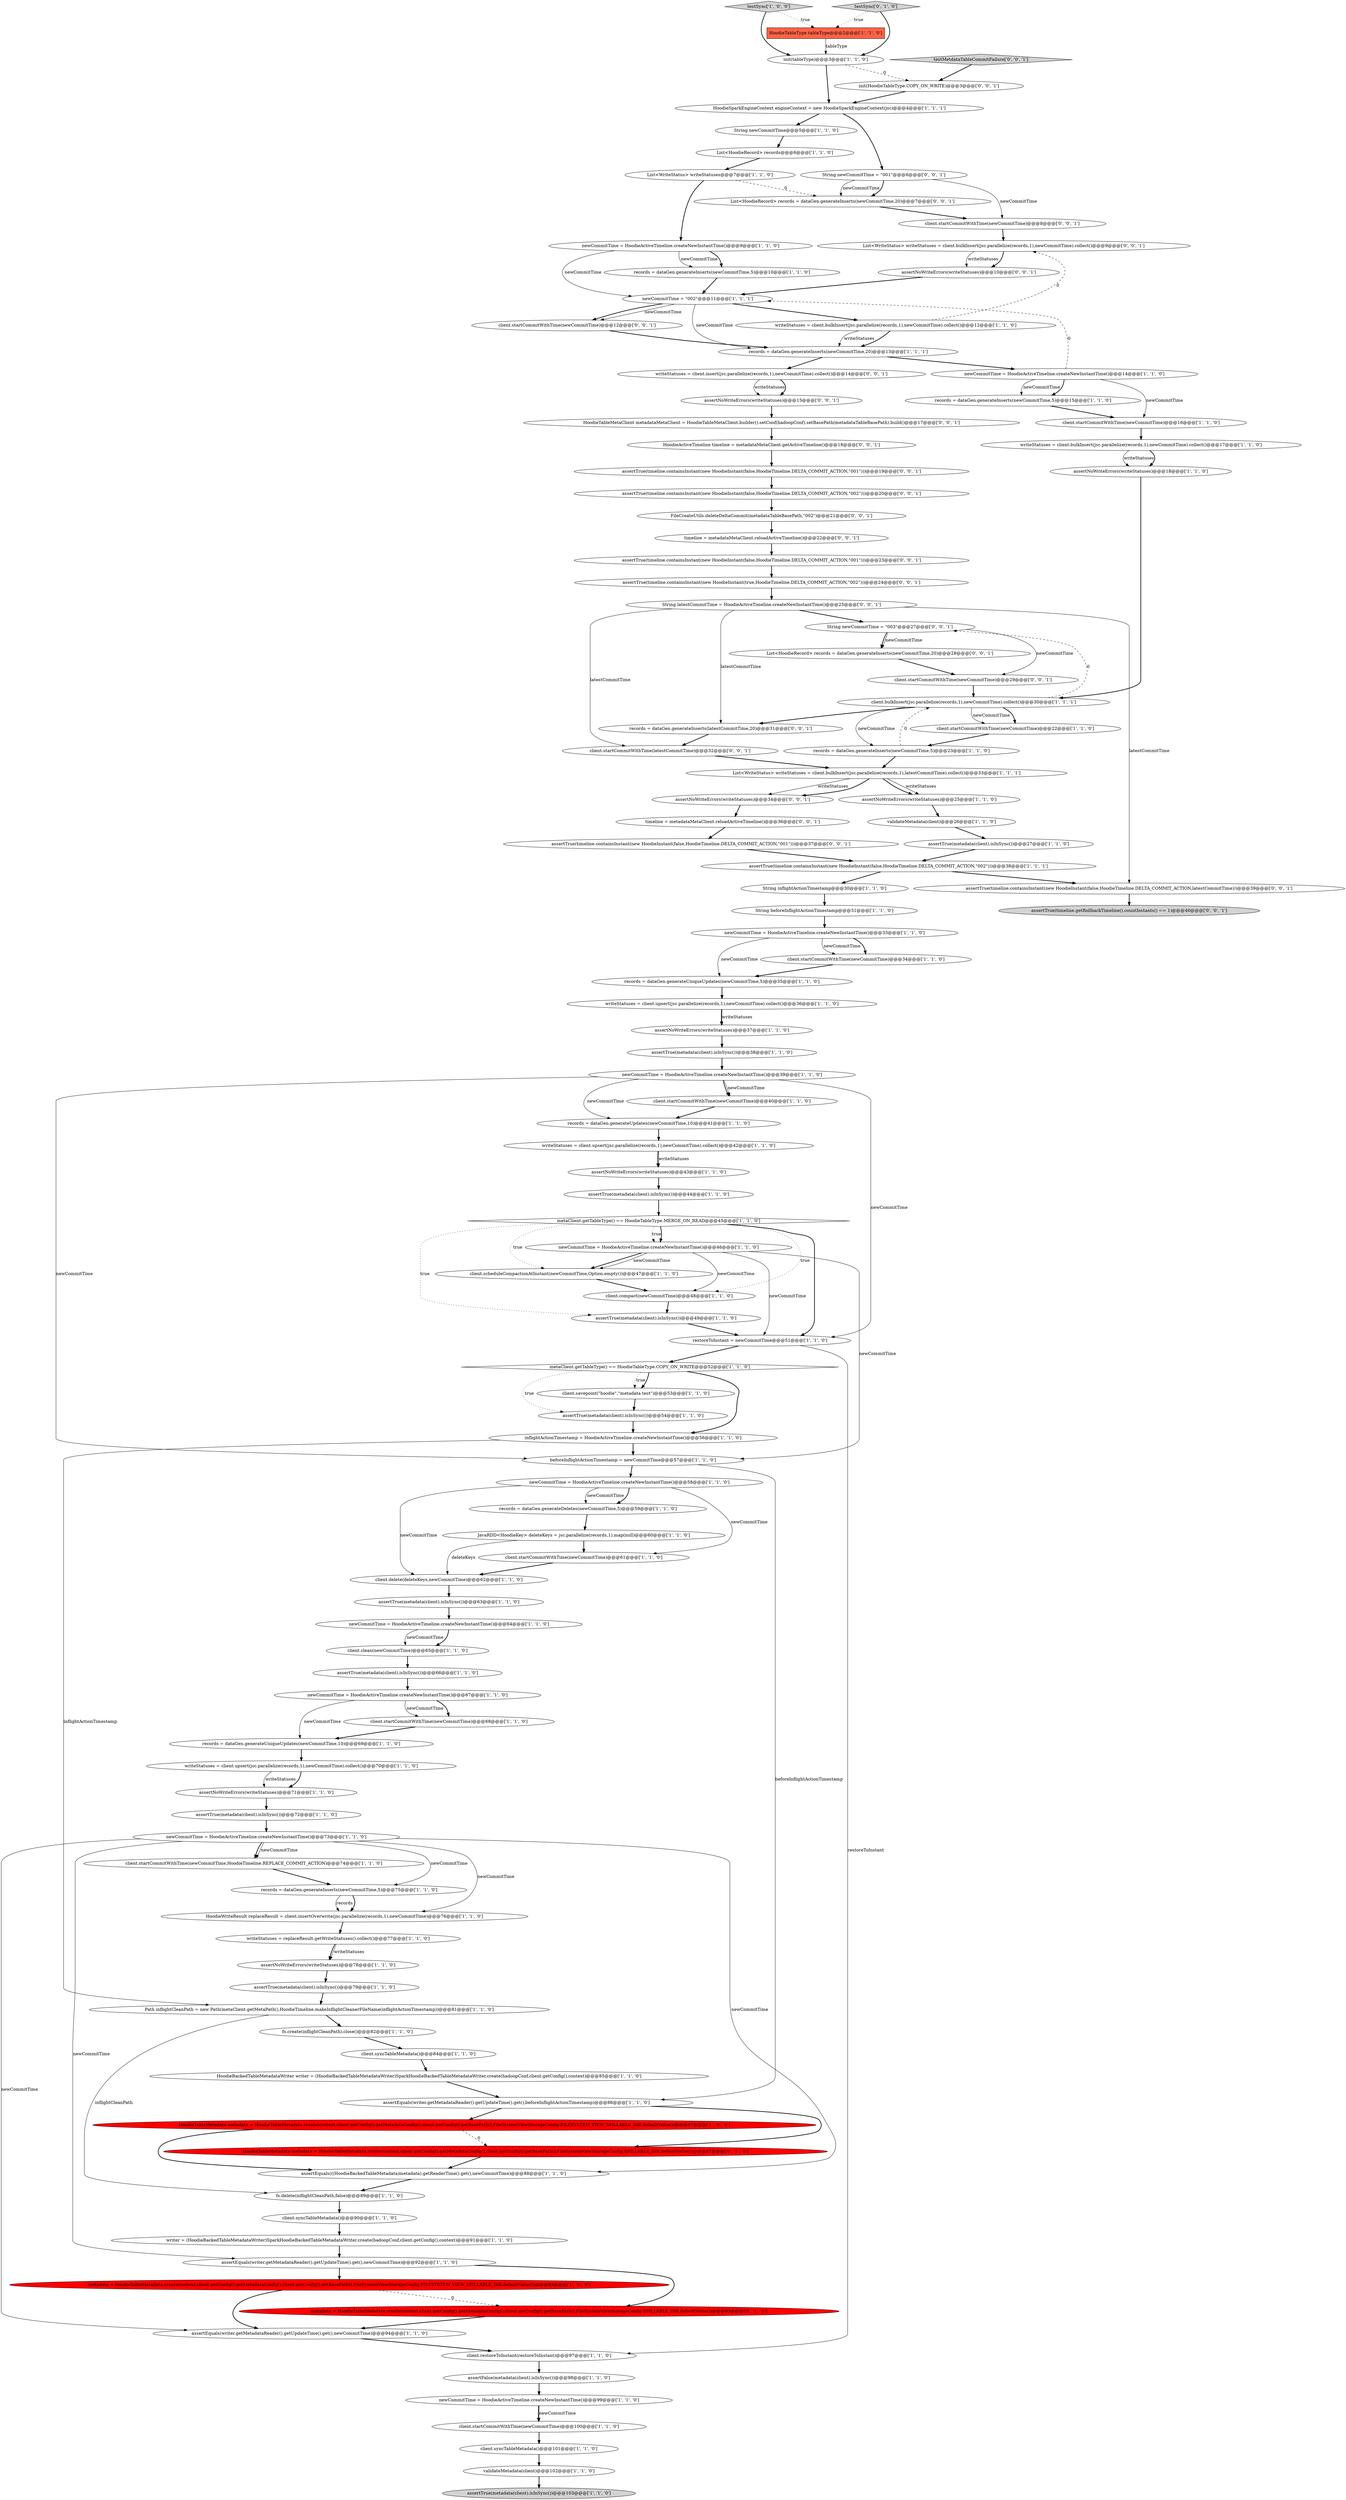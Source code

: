digraph {
113 [style = filled, label = "testMetdataTableCommitFailure['0', '0', '1']", fillcolor = lightgray, shape = diamond image = "AAA0AAABBB3BBB"];
122 [style = filled, label = "assertNoWriteErrors(writeStatuses)@@@15@@@['0', '0', '1']", fillcolor = white, shape = ellipse image = "AAA0AAABBB3BBB"];
11 [style = filled, label = "writeStatuses = client.upsert(jsc.parallelize(records,1),newCommitTime).collect()@@@36@@@['1', '1', '0']", fillcolor = white, shape = ellipse image = "AAA0AAABBB1BBB"];
35 [style = filled, label = "beforeInflightActionTimestamp = newCommitTime@@@57@@@['1', '1', '0']", fillcolor = white, shape = ellipse image = "AAA0AAABBB1BBB"];
76 [style = filled, label = "client.startCommitWithTime(newCommitTime)@@@61@@@['1', '1', '0']", fillcolor = white, shape = ellipse image = "AAA0AAABBB1BBB"];
106 [style = filled, label = "timeline = metadataMetaClient.reloadActiveTimeline()@@@36@@@['0', '0', '1']", fillcolor = white, shape = ellipse image = "AAA0AAABBB3BBB"];
58 [style = filled, label = "client.startCommitWithTime(newCommitTime,HoodieTimeline.REPLACE_COMMIT_ACTION)@@@74@@@['1', '1', '0']", fillcolor = white, shape = ellipse image = "AAA0AAABBB1BBB"];
54 [style = filled, label = "assertTrue(metadata(client).isInSync())@@@63@@@['1', '1', '0']", fillcolor = white, shape = ellipse image = "AAA0AAABBB1BBB"];
8 [style = filled, label = "assertNoWriteErrors(writeStatuses)@@@25@@@['1', '1', '0']", fillcolor = white, shape = ellipse image = "AAA0AAABBB1BBB"];
61 [style = filled, label = "client.startCommitWithTime(newCommitTime)@@@22@@@['1', '1', '0']", fillcolor = white, shape = ellipse image = "AAA0AAABBB1BBB"];
73 [style = filled, label = "client.syncTableMetadata()@@@90@@@['1', '1', '0']", fillcolor = white, shape = ellipse image = "AAA0AAABBB1BBB"];
10 [style = filled, label = "client.savepoint(\"hoodie\",\"metadata test\")@@@53@@@['1', '1', '0']", fillcolor = white, shape = ellipse image = "AAA0AAABBB1BBB"];
59 [style = filled, label = "newCommitTime = HoodieActiveTimeline.createNewInstantTime()@@@58@@@['1', '1', '0']", fillcolor = white, shape = ellipse image = "AAA0AAABBB1BBB"];
56 [style = filled, label = "List<HoodieRecord> records@@@6@@@['1', '1', '0']", fillcolor = white, shape = ellipse image = "AAA0AAABBB1BBB"];
110 [style = filled, label = "assertTrue(timeline.containsInstant(new HoodieInstant(false,HoodieTimeline.DELTA_COMMIT_ACTION,\"002\")))@@@20@@@['0', '0', '1']", fillcolor = white, shape = ellipse image = "AAA0AAABBB3BBB"];
31 [style = filled, label = "HoodieBackedTableMetadataWriter writer = (HoodieBackedTableMetadataWriter)SparkHoodieBackedTableMetadataWriter.create(hadoopConf,client.getConfig(),context)@@@85@@@['1', '1', '0']", fillcolor = white, shape = ellipse image = "AAA0AAABBB1BBB"];
104 [style = filled, label = "FileCreateUtils.deleteDeltaCommit(metadataTableBasePath,\"002\")@@@21@@@['0', '0', '1']", fillcolor = white, shape = ellipse image = "AAA0AAABBB3BBB"];
64 [style = filled, label = "assertTrue(metadata(client).isInSync())@@@54@@@['1', '1', '0']", fillcolor = white, shape = ellipse image = "AAA0AAABBB1BBB"];
107 [style = filled, label = "client.startCommitWithTime(newCommitTime)@@@12@@@['0', '0', '1']", fillcolor = white, shape = ellipse image = "AAA0AAABBB3BBB"];
49 [style = filled, label = "assertNoWriteErrors(writeStatuses)@@@18@@@['1', '1', '0']", fillcolor = white, shape = ellipse image = "AAA0AAABBB1BBB"];
66 [style = filled, label = "newCommitTime = HoodieActiveTimeline.createNewInstantTime()@@@33@@@['1', '1', '0']", fillcolor = white, shape = ellipse image = "AAA0AAABBB1BBB"];
52 [style = filled, label = "init(tableType)@@@3@@@['1', '1', '0']", fillcolor = white, shape = ellipse image = "AAA0AAABBB1BBB"];
84 [style = filled, label = "records = dataGen.generateUpdates(newCommitTime,10)@@@41@@@['1', '1', '0']", fillcolor = white, shape = ellipse image = "AAA0AAABBB1BBB"];
63 [style = filled, label = "writeStatuses = client.bulkInsert(jsc.parallelize(records,1),newCommitTime).collect()@@@12@@@['1', '1', '0']", fillcolor = white, shape = ellipse image = "AAA0AAABBB1BBB"];
86 [style = filled, label = "assertNoWriteErrors(writeStatuses)@@@78@@@['1', '1', '0']", fillcolor = white, shape = ellipse image = "AAA0AAABBB1BBB"];
72 [style = filled, label = "client.compact(newCommitTime)@@@48@@@['1', '1', '0']", fillcolor = white, shape = ellipse image = "AAA0AAABBB1BBB"];
15 [style = filled, label = "assertTrue(metadata(client).isInSync())@@@72@@@['1', '1', '0']", fillcolor = white, shape = ellipse image = "AAA0AAABBB1BBB"];
40 [style = filled, label = "testSync['1', '0', '0']", fillcolor = lightgray, shape = diamond image = "AAA0AAABBB1BBB"];
119 [style = filled, label = "init(HoodieTableType.COPY_ON_WRITE)@@@3@@@['0', '0', '1']", fillcolor = white, shape = ellipse image = "AAA0AAABBB3BBB"];
105 [style = filled, label = "timeline = metadataMetaClient.reloadActiveTimeline()@@@22@@@['0', '0', '1']", fillcolor = white, shape = ellipse image = "AAA0AAABBB3BBB"];
116 [style = filled, label = "List<WriteStatus> writeStatuses = client.bulkInsert(jsc.parallelize(records,1),newCommitTime).collect()@@@9@@@['0', '0', '1']", fillcolor = white, shape = ellipse image = "AAA0AAABBB3BBB"];
99 [style = filled, label = "assertNoWriteErrors(writeStatuses)@@@10@@@['0', '0', '1']", fillcolor = white, shape = ellipse image = "AAA0AAABBB3BBB"];
98 [style = filled, label = "assertNoWriteErrors(writeStatuses)@@@34@@@['0', '0', '1']", fillcolor = white, shape = ellipse image = "AAA0AAABBB3BBB"];
20 [style = filled, label = "Path inflightCleanPath = new Path(metaClient.getMetaPath(),HoodieTimeline.makeInflightCleanerFileName(inflightActionTimestamp))@@@81@@@['1', '1', '0']", fillcolor = white, shape = ellipse image = "AAA0AAABBB1BBB"];
25 [style = filled, label = "newCommitTime = HoodieActiveTimeline.createNewInstantTime()@@@39@@@['1', '1', '0']", fillcolor = white, shape = ellipse image = "AAA0AAABBB1BBB"];
112 [style = filled, label = "assertTrue(timeline.containsInstant(new HoodieInstant(false,HoodieTimeline.DELTA_COMMIT_ACTION,\"001\")))@@@23@@@['0', '0', '1']", fillcolor = white, shape = ellipse image = "AAA0AAABBB3BBB"];
62 [style = filled, label = "newCommitTime = HoodieActiveTimeline.createNewInstantTime()@@@99@@@['1', '1', '0']", fillcolor = white, shape = ellipse image = "AAA0AAABBB1BBB"];
97 [style = filled, label = "String newCommitTime = \"003\"@@@27@@@['0', '0', '1']", fillcolor = white, shape = ellipse image = "AAA0AAABBB3BBB"];
101 [style = filled, label = "String newCommitTime = \"001\"@@@6@@@['0', '0', '1']", fillcolor = white, shape = ellipse image = "AAA0AAABBB3BBB"];
9 [style = filled, label = "newCommitTime = HoodieActiveTimeline.createNewInstantTime()@@@9@@@['1', '1', '0']", fillcolor = white, shape = ellipse image = "AAA0AAABBB1BBB"];
111 [style = filled, label = "client.startCommitWithTime(latestCommitTime)@@@32@@@['0', '0', '1']", fillcolor = white, shape = ellipse image = "AAA0AAABBB3BBB"];
21 [style = filled, label = "fs.delete(inflightCleanPath,false)@@@89@@@['1', '1', '0']", fillcolor = white, shape = ellipse image = "AAA0AAABBB1BBB"];
65 [style = filled, label = "HoodieTableMetadata metadata = HoodieTableMetadata.create(context,client.getConfig().getMetadataConfig(),client.getConfig().getBasePath(),FileSystemViewStorageConfig.FILESYSTEM_VIEW_SPILLABLE_DIR.defaultValue())@@@87@@@['1', '0', '0']", fillcolor = red, shape = ellipse image = "AAA1AAABBB1BBB"];
37 [style = filled, label = "client.startCommitWithTime(newCommitTime)@@@16@@@['1', '1', '0']", fillcolor = white, shape = ellipse image = "AAA0AAABBB1BBB"];
81 [style = filled, label = "assertTrue(metadata(client).isInSync())@@@49@@@['1', '1', '0']", fillcolor = white, shape = ellipse image = "AAA0AAABBB1BBB"];
19 [style = filled, label = "client.startCommitWithTime(newCommitTime)@@@100@@@['1', '1', '0']", fillcolor = white, shape = ellipse image = "AAA0AAABBB1BBB"];
108 [style = filled, label = "assertTrue(timeline.getRollbackTimeline().countInstants() == 1)@@@40@@@['0', '0', '1']", fillcolor = lightgray, shape = ellipse image = "AAA0AAABBB3BBB"];
3 [style = filled, label = "client.delete(deleteKeys,newCommitTime)@@@62@@@['1', '1', '0']", fillcolor = white, shape = ellipse image = "AAA0AAABBB1BBB"];
55 [style = filled, label = "assertTrue(metadata(client).isInSync())@@@66@@@['1', '1', '0']", fillcolor = white, shape = ellipse image = "AAA0AAABBB1BBB"];
30 [style = filled, label = "assertTrue(metadata(client).isInSync())@@@79@@@['1', '1', '0']", fillcolor = white, shape = ellipse image = "AAA0AAABBB1BBB"];
44 [style = filled, label = "HoodieSparkEngineContext engineContext = new HoodieSparkEngineContext(jsc)@@@4@@@['1', '1', '1']", fillcolor = white, shape = ellipse image = "AAA0AAABBB1BBB"];
75 [style = filled, label = "client.startCommitWithTime(newCommitTime)@@@40@@@['1', '1', '0']", fillcolor = white, shape = ellipse image = "AAA0AAABBB1BBB"];
12 [style = filled, label = "assertTrue(metadata(client).isInSync())@@@103@@@['1', '1', '0']", fillcolor = lightgray, shape = ellipse image = "AAA0AAABBB1BBB"];
60 [style = filled, label = "assertEquals(writer.getMetadataReader().getUpdateTime().get(),newCommitTime)@@@94@@@['1', '1', '0']", fillcolor = white, shape = ellipse image = "AAA0AAABBB1BBB"];
96 [style = filled, label = "assertTrue(timeline.containsInstant(new HoodieInstant(false,HoodieTimeline.DELTA_COMMIT_ACTION,\"001\")))@@@19@@@['0', '0', '1']", fillcolor = white, shape = ellipse image = "AAA0AAABBB3BBB"];
22 [style = filled, label = "metaClient.getTableType() == HoodieTableType.MERGE_ON_READ@@@45@@@['1', '1', '0']", fillcolor = white, shape = diamond image = "AAA0AAABBB1BBB"];
53 [style = filled, label = "assertTrue(timeline.containsInstant(new HoodieInstant(false,HoodieTimeline.DELTA_COMMIT_ACTION,\"002\")))@@@38@@@['1', '1', '1']", fillcolor = white, shape = ellipse image = "AAA0AAABBB1BBB"];
45 [style = filled, label = "records = dataGen.generateInserts(newCommitTime,20)@@@13@@@['1', '1', '1']", fillcolor = white, shape = ellipse image = "AAA0AAABBB1BBB"];
94 [style = filled, label = "metadata = HoodieTableMetadata.create(context,client.getConfig().getMetadataConfig(),client.getConfig().getBasePath(),FileSystemViewStorageConfig.SPILLABLE_DIR.defaultValue())@@@93@@@['0', '1', '0']", fillcolor = red, shape = ellipse image = "AAA1AAABBB2BBB"];
7 [style = filled, label = "newCommitTime = HoodieActiveTimeline.createNewInstantTime()@@@46@@@['1', '1', '0']", fillcolor = white, shape = ellipse image = "AAA0AAABBB1BBB"];
13 [style = filled, label = "inflightActionTimestamp = HoodieActiveTimeline.createNewInstantTime()@@@56@@@['1', '1', '0']", fillcolor = white, shape = ellipse image = "AAA0AAABBB1BBB"];
16 [style = filled, label = "assertFalse(metadata(client).isInSync())@@@98@@@['1', '1', '0']", fillcolor = white, shape = ellipse image = "AAA0AAABBB1BBB"];
117 [style = filled, label = "records = dataGen.generateInserts(latestCommitTime,20)@@@31@@@['0', '0', '1']", fillcolor = white, shape = ellipse image = "AAA0AAABBB3BBB"];
67 [style = filled, label = "writeStatuses = replaceResult.getWriteStatuses().collect()@@@77@@@['1', '1', '0']", fillcolor = white, shape = ellipse image = "AAA0AAABBB1BBB"];
39 [style = filled, label = "assertTrue(metadata(client).isInSync())@@@38@@@['1', '1', '0']", fillcolor = white, shape = ellipse image = "AAA0AAABBB1BBB"];
95 [style = filled, label = "List<HoodieRecord> records = dataGen.generateInserts(newCommitTime,20)@@@7@@@['0', '0', '1']", fillcolor = white, shape = ellipse image = "AAA0AAABBB3BBB"];
29 [style = filled, label = "assertNoWriteErrors(writeStatuses)@@@37@@@['1', '1', '0']", fillcolor = white, shape = ellipse image = "AAA0AAABBB1BBB"];
17 [style = filled, label = "validateMetadata(client)@@@26@@@['1', '1', '0']", fillcolor = white, shape = ellipse image = "AAA0AAABBB1BBB"];
100 [style = filled, label = "assertTrue(timeline.containsInstant(new HoodieInstant(false,HoodieTimeline.DELTA_COMMIT_ACTION,\"001\")))@@@37@@@['0', '0', '1']", fillcolor = white, shape = ellipse image = "AAA0AAABBB3BBB"];
88 [style = filled, label = "records = dataGen.generateDeletes(newCommitTime,5)@@@59@@@['1', '1', '0']", fillcolor = white, shape = ellipse image = "AAA0AAABBB1BBB"];
2 [style = filled, label = "String inflightActionTimestamp@@@30@@@['1', '1', '0']", fillcolor = white, shape = ellipse image = "AAA0AAABBB1BBB"];
85 [style = filled, label = "metadata = HoodieTableMetadata.create(context,client.getConfig().getMetadataConfig(),client.getConfig().getBasePath(),FileSystemViewStorageConfig.FILESYSTEM_VIEW_SPILLABLE_DIR.defaultValue())@@@93@@@['1', '0', '0']", fillcolor = red, shape = ellipse image = "AAA1AAABBB1BBB"];
36 [style = filled, label = "validateMetadata(client)@@@102@@@['1', '1', '0']", fillcolor = white, shape = ellipse image = "AAA0AAABBB1BBB"];
48 [style = filled, label = "writeStatuses = client.bulkInsert(jsc.parallelize(records,1),newCommitTime).collect()@@@17@@@['1', '1', '0']", fillcolor = white, shape = ellipse image = "AAA0AAABBB1BBB"];
5 [style = filled, label = "List<WriteStatus> writeStatuses = client.bulkInsert(jsc.parallelize(records,1),latestCommitTime).collect()@@@33@@@['1', '1', '1']", fillcolor = white, shape = ellipse image = "AAA0AAABBB1BBB"];
23 [style = filled, label = "String beforeInflightActionTimestamp@@@31@@@['1', '1', '0']", fillcolor = white, shape = ellipse image = "AAA0AAABBB1BBB"];
92 [style = filled, label = "testSync['0', '1', '0']", fillcolor = lightgray, shape = diamond image = "AAA0AAABBB2BBB"];
102 [style = filled, label = "String latestCommitTime = HoodieActiveTimeline.createNewInstantTime()@@@25@@@['0', '0', '1']", fillcolor = white, shape = ellipse image = "AAA0AAABBB3BBB"];
87 [style = filled, label = "client.bulkInsert(jsc.parallelize(records,1),newCommitTime).collect()@@@30@@@['1', '1', '1']", fillcolor = white, shape = ellipse image = "AAA0AAABBB1BBB"];
71 [style = filled, label = "newCommitTime = \"002\"@@@11@@@['1', '1', '1']", fillcolor = white, shape = ellipse image = "AAA0AAABBB1BBB"];
114 [style = filled, label = "HoodieTableMetaClient metadataMetaClient = HoodieTableMetaClient.builder().setConf(hadoopConf).setBasePath(metadataTableBasePath).build()@@@17@@@['0', '0', '1']", fillcolor = white, shape = ellipse image = "AAA0AAABBB3BBB"];
115 [style = filled, label = "writeStatuses = client.insert(jsc.parallelize(records,1),newCommitTime).collect()@@@14@@@['0', '0', '1']", fillcolor = white, shape = ellipse image = "AAA0AAABBB3BBB"];
47 [style = filled, label = "writer = (HoodieBackedTableMetadataWriter)SparkHoodieBackedTableMetadataWriter.create(hadoopConf,client.getConfig(),context)@@@91@@@['1', '1', '0']", fillcolor = white, shape = ellipse image = "AAA0AAABBB1BBB"];
68 [style = filled, label = "client.scheduleCompactionAtInstant(newCommitTime,Option.empty())@@@47@@@['1', '1', '0']", fillcolor = white, shape = ellipse image = "AAA0AAABBB1BBB"];
77 [style = filled, label = "assertTrue(metadata(client).isInSync())@@@44@@@['1', '1', '0']", fillcolor = white, shape = ellipse image = "AAA0AAABBB1BBB"];
33 [style = filled, label = "client.syncTableMetadata()@@@101@@@['1', '1', '0']", fillcolor = white, shape = ellipse image = "AAA0AAABBB1BBB"];
50 [style = filled, label = "String newCommitTime@@@5@@@['1', '1', '0']", fillcolor = white, shape = ellipse image = "AAA0AAABBB1BBB"];
41 [style = filled, label = "client.startCommitWithTime(newCommitTime)@@@34@@@['1', '1', '0']", fillcolor = white, shape = ellipse image = "AAA0AAABBB1BBB"];
42 [style = filled, label = "client.clean(newCommitTime)@@@65@@@['1', '1', '0']", fillcolor = white, shape = ellipse image = "AAA0AAABBB1BBB"];
18 [style = filled, label = "List<WriteStatus> writeStatuses@@@7@@@['1', '1', '0']", fillcolor = white, shape = ellipse image = "AAA0AAABBB1BBB"];
57 [style = filled, label = "metaClient.getTableType() == HoodieTableType.COPY_ON_WRITE@@@52@@@['1', '1', '0']", fillcolor = white, shape = diamond image = "AAA0AAABBB1BBB"];
69 [style = filled, label = "records = dataGen.generateInserts(newCommitTime,5)@@@10@@@['1', '1', '0']", fillcolor = white, shape = ellipse image = "AAA0AAABBB1BBB"];
121 [style = filled, label = "HoodieActiveTimeline timeline = metadataMetaClient.getActiveTimeline()@@@18@@@['0', '0', '1']", fillcolor = white, shape = ellipse image = "AAA0AAABBB3BBB"];
78 [style = filled, label = "JavaRDD<HoodieKey> deleteKeys = jsc.parallelize(records,1).map(null)@@@60@@@['1', '1', '0']", fillcolor = white, shape = ellipse image = "AAA0AAABBB1BBB"];
123 [style = filled, label = "assertTrue(timeline.containsInstant(new HoodieInstant(true,HoodieTimeline.DELTA_COMMIT_ACTION,\"002\")))@@@24@@@['0', '0', '1']", fillcolor = white, shape = ellipse image = "AAA0AAABBB3BBB"];
70 [style = filled, label = "assertEquals(((HoodieBackedTableMetadata)metadata).getReaderTime().get(),newCommitTime)@@@88@@@['1', '1', '0']", fillcolor = white, shape = ellipse image = "AAA0AAABBB1BBB"];
120 [style = filled, label = "client.startCommitWithTime(newCommitTime)@@@8@@@['0', '0', '1']", fillcolor = white, shape = ellipse image = "AAA0AAABBB3BBB"];
109 [style = filled, label = "assertTrue(timeline.containsInstant(new HoodieInstant(false,HoodieTimeline.DELTA_COMMIT_ACTION,latestCommitTime)))@@@39@@@['0', '0', '1']", fillcolor = white, shape = ellipse image = "AAA0AAABBB3BBB"];
27 [style = filled, label = "writeStatuses = client.upsert(jsc.parallelize(records,1),newCommitTime).collect()@@@70@@@['1', '1', '0']", fillcolor = white, shape = ellipse image = "AAA0AAABBB1BBB"];
24 [style = filled, label = "fs.create(inflightCleanPath).close()@@@82@@@['1', '1', '0']", fillcolor = white, shape = ellipse image = "AAA0AAABBB1BBB"];
26 [style = filled, label = "newCommitTime = HoodieActiveTimeline.createNewInstantTime()@@@67@@@['1', '1', '0']", fillcolor = white, shape = ellipse image = "AAA0AAABBB1BBB"];
74 [style = filled, label = "records = dataGen.generateInserts(newCommitTime,5)@@@75@@@['1', '1', '0']", fillcolor = white, shape = ellipse image = "AAA0AAABBB1BBB"];
89 [style = filled, label = "assertNoWriteErrors(writeStatuses)@@@71@@@['1', '1', '0']", fillcolor = white, shape = ellipse image = "AAA0AAABBB1BBB"];
32 [style = filled, label = "restoreToInstant = newCommitTime@@@51@@@['1', '1', '0']", fillcolor = white, shape = ellipse image = "AAA0AAABBB1BBB"];
82 [style = filled, label = "client.restoreToInstant(restoreToInstant)@@@97@@@['1', '1', '0']", fillcolor = white, shape = ellipse image = "AAA0AAABBB1BBB"];
90 [style = filled, label = "client.syncTableMetadata()@@@84@@@['1', '1', '0']", fillcolor = white, shape = ellipse image = "AAA0AAABBB1BBB"];
93 [style = filled, label = "HoodieTableMetadata metadata = HoodieTableMetadata.create(context,client.getConfig().getMetadataConfig(),client.getConfig().getBasePath(),FileSystemViewStorageConfig.SPILLABLE_DIR.defaultValue())@@@87@@@['0', '1', '0']", fillcolor = red, shape = ellipse image = "AAA1AAABBB2BBB"];
46 [style = filled, label = "assertEquals(writer.getMetadataReader().getUpdateTime().get(),beforeInflightActionTimestamp)@@@86@@@['1', '1', '0']", fillcolor = white, shape = ellipse image = "AAA0AAABBB1BBB"];
14 [style = filled, label = "newCommitTime = HoodieActiveTimeline.createNewInstantTime()@@@64@@@['1', '1', '0']", fillcolor = white, shape = ellipse image = "AAA0AAABBB1BBB"];
43 [style = filled, label = "records = dataGen.generateUniqueUpdates(newCommitTime,10)@@@69@@@['1', '1', '0']", fillcolor = white, shape = ellipse image = "AAA0AAABBB1BBB"];
38 [style = filled, label = "newCommitTime = HoodieActiveTimeline.createNewInstantTime()@@@73@@@['1', '1', '0']", fillcolor = white, shape = ellipse image = "AAA0AAABBB1BBB"];
79 [style = filled, label = "assertNoWriteErrors(writeStatuses)@@@43@@@['1', '1', '0']", fillcolor = white, shape = ellipse image = "AAA0AAABBB1BBB"];
118 [style = filled, label = "client.startCommitWithTime(newCommitTime)@@@29@@@['0', '0', '1']", fillcolor = white, shape = ellipse image = "AAA0AAABBB3BBB"];
51 [style = filled, label = "records = dataGen.generateUniqueUpdates(newCommitTime,5)@@@35@@@['1', '1', '0']", fillcolor = white, shape = ellipse image = "AAA0AAABBB1BBB"];
80 [style = filled, label = "HoodieTableType tableType@@@2@@@['1', '1', '0']", fillcolor = tomato, shape = box image = "AAA0AAABBB1BBB"];
1 [style = filled, label = "assertEquals(writer.getMetadataReader().getUpdateTime().get(),newCommitTime)@@@92@@@['1', '1', '0']", fillcolor = white, shape = ellipse image = "AAA0AAABBB1BBB"];
103 [style = filled, label = "List<HoodieRecord> records = dataGen.generateInserts(newCommitTime,20)@@@28@@@['0', '0', '1']", fillcolor = white, shape = ellipse image = "AAA0AAABBB3BBB"];
4 [style = filled, label = "records = dataGen.generateInserts(newCommitTime,5)@@@23@@@['1', '1', '0']", fillcolor = white, shape = ellipse image = "AAA0AAABBB1BBB"];
91 [style = filled, label = "client.startCommitWithTime(newCommitTime)@@@68@@@['1', '1', '0']", fillcolor = white, shape = ellipse image = "AAA0AAABBB1BBB"];
0 [style = filled, label = "writeStatuses = client.upsert(jsc.parallelize(records,1),newCommitTime).collect()@@@42@@@['1', '1', '0']", fillcolor = white, shape = ellipse image = "AAA0AAABBB1BBB"];
83 [style = filled, label = "assertTrue(metadata(client).isInSync())@@@27@@@['1', '1', '0']", fillcolor = white, shape = ellipse image = "AAA0AAABBB1BBB"];
28 [style = filled, label = "records = dataGen.generateInserts(newCommitTime,5)@@@15@@@['1', '1', '0']", fillcolor = white, shape = ellipse image = "AAA0AAABBB1BBB"];
6 [style = filled, label = "HoodieWriteResult replaceResult = client.insertOverwrite(jsc.parallelize(records,1),newCommitTime)@@@76@@@['1', '1', '0']", fillcolor = white, shape = ellipse image = "AAA0AAABBB1BBB"];
34 [style = filled, label = "newCommitTime = HoodieActiveTimeline.createNewInstantTime()@@@14@@@['1', '1', '0']", fillcolor = white, shape = ellipse image = "AAA0AAABBB1BBB"];
67->86 [style = bold, label=""];
86->30 [style = bold, label=""];
71->107 [style = solid, label="newCommitTime"];
52->44 [style = bold, label=""];
91->43 [style = bold, label=""];
64->13 [style = bold, label=""];
121->96 [style = bold, label=""];
30->20 [style = bold, label=""];
96->110 [style = bold, label=""];
80->52 [style = solid, label="tableType"];
82->16 [style = bold, label=""];
102->109 [style = solid, label="latestCommitTime"];
97->118 [style = solid, label="newCommitTime"];
50->56 [style = bold, label=""];
101->95 [style = solid, label="newCommitTime"];
11->29 [style = bold, label=""];
63->116 [style = dashed, label="0"];
36->12 [style = bold, label=""];
9->69 [style = solid, label="newCommitTime"];
9->71 [style = solid, label="newCommitTime"];
105->112 [style = bold, label=""];
48->49 [style = solid, label="writeStatuses"];
5->98 [style = solid, label="writeStatuses"];
59->88 [style = bold, label=""];
71->63 [style = bold, label=""];
25->75 [style = solid, label="newCommitTime"];
2->23 [style = bold, label=""];
20->21 [style = solid, label="inflightCleanPath"];
22->68 [style = dotted, label="true"];
123->102 [style = bold, label=""];
26->91 [style = bold, label=""];
9->69 [style = bold, label=""];
101->95 [style = bold, label=""];
67->86 [style = solid, label="writeStatuses"];
104->105 [style = bold, label=""];
109->108 [style = bold, label=""];
38->60 [style = solid, label="newCommitTime"];
37->48 [style = bold, label=""];
32->82 [style = solid, label="restoreToInstant"];
26->91 [style = solid, label="newCommitTime"];
87->97 [style = dashed, label="0"];
25->75 [style = bold, label=""];
31->46 [style = bold, label=""];
7->32 [style = solid, label="newCommitTime"];
27->89 [style = bold, label=""];
51->11 [style = bold, label=""];
21->73 [style = bold, label=""];
16->62 [style = bold, label=""];
102->117 [style = solid, label="latestCommitTime"];
25->35 [style = solid, label="newCommitTime"];
57->13 [style = bold, label=""];
87->61 [style = bold, label=""];
15->38 [style = bold, label=""];
48->49 [style = bold, label=""];
28->37 [style = bold, label=""];
116->99 [style = bold, label=""];
10->64 [style = bold, label=""];
112->123 [style = bold, label=""];
68->72 [style = bold, label=""];
29->39 [style = bold, label=""];
40->52 [style = bold, label=""];
71->107 [style = bold, label=""];
118->87 [style = bold, label=""];
22->7 [style = dotted, label="true"];
45->115 [style = bold, label=""];
101->120 [style = solid, label="newCommitTime"];
44->50 [style = bold, label=""];
22->32 [style = bold, label=""];
81->32 [style = bold, label=""];
76->3 [style = bold, label=""];
55->26 [style = bold, label=""];
26->43 [style = solid, label="newCommitTime"];
90->31 [style = bold, label=""];
40->80 [style = dotted, label="true"];
34->71 [style = dashed, label="0"];
66->41 [style = bold, label=""];
113->119 [style = bold, label=""];
22->7 [style = bold, label=""];
13->20 [style = solid, label="inflightActionTimestamp"];
115->122 [style = solid, label="writeStatuses"];
85->94 [style = dashed, label="0"];
8->17 [style = bold, label=""];
3->54 [style = bold, label=""];
85->60 [style = bold, label=""];
93->70 [style = bold, label=""];
65->93 [style = dashed, label="0"];
53->109 [style = bold, label=""];
7->68 [style = bold, label=""];
7->68 [style = solid, label="newCommitTime"];
1->85 [style = bold, label=""];
34->28 [style = solid, label="newCommitTime"];
43->27 [style = bold, label=""];
70->21 [style = bold, label=""];
33->36 [style = bold, label=""];
52->119 [style = dashed, label="0"];
18->9 [style = bold, label=""];
35->46 [style = solid, label="beforeInflightActionTimestamp"];
117->111 [style = bold, label=""];
84->0 [style = bold, label=""];
103->118 [style = bold, label=""];
56->18 [style = bold, label=""];
39->25 [style = bold, label=""];
6->67 [style = bold, label=""];
38->1 [style = solid, label="newCommitTime"];
111->5 [style = bold, label=""];
63->45 [style = bold, label=""];
119->44 [style = bold, label=""];
47->1 [style = bold, label=""];
97->103 [style = bold, label=""];
19->33 [style = bold, label=""];
46->93 [style = bold, label=""];
5->98 [style = bold, label=""];
38->74 [style = solid, label="newCommitTime"];
25->84 [style = solid, label="newCommitTime"];
60->82 [style = bold, label=""];
99->71 [style = bold, label=""];
14->42 [style = bold, label=""];
25->32 [style = solid, label="newCommitTime"];
87->117 [style = bold, label=""];
62->19 [style = bold, label=""];
32->57 [style = bold, label=""];
22->81 [style = dotted, label="true"];
122->114 [style = bold, label=""];
38->70 [style = solid, label="newCommitTime"];
42->55 [style = bold, label=""];
44->101 [style = bold, label=""];
74->6 [style = bold, label=""];
120->116 [style = bold, label=""];
77->22 [style = bold, label=""];
35->59 [style = bold, label=""];
23->66 [style = bold, label=""];
59->3 [style = solid, label="newCommitTime"];
116->99 [style = solid, label="writeStatuses"];
34->28 [style = bold, label=""];
102->111 [style = solid, label="latestCommitTime"];
18->95 [style = dashed, label="0"];
83->53 [style = bold, label=""];
72->81 [style = bold, label=""];
59->76 [style = solid, label="newCommitTime"];
5->8 [style = solid, label="writeStatuses"];
58->74 [style = bold, label=""];
63->45 [style = solid, label="writeStatuses"];
106->100 [style = bold, label=""];
49->87 [style = bold, label=""];
24->90 [style = bold, label=""];
110->104 [style = bold, label=""];
87->61 [style = solid, label="newCommitTime"];
38->58 [style = solid, label="newCommitTime"];
61->4 [style = bold, label=""];
4->5 [style = bold, label=""];
115->122 [style = bold, label=""];
54->14 [style = bold, label=""];
22->72 [style = dotted, label="true"];
88->78 [style = bold, label=""];
71->45 [style = solid, label="newCommitTime"];
0->79 [style = bold, label=""];
5->8 [style = bold, label=""];
66->51 [style = solid, label="newCommitTime"];
66->41 [style = solid, label="newCommitTime"];
65->70 [style = bold, label=""];
92->80 [style = dotted, label="true"];
14->42 [style = solid, label="newCommitTime"];
75->84 [style = bold, label=""];
38->58 [style = bold, label=""];
97->103 [style = solid, label="newCommitTime"];
87->4 [style = solid, label="newCommitTime"];
95->120 [style = bold, label=""];
57->64 [style = dotted, label="true"];
27->89 [style = solid, label="writeStatuses"];
53->2 [style = bold, label=""];
79->77 [style = bold, label=""];
73->47 [style = bold, label=""];
1->94 [style = bold, label=""];
102->97 [style = bold, label=""];
4->87 [style = dashed, label="0"];
92->52 [style = bold, label=""];
69->71 [style = bold, label=""];
11->29 [style = solid, label="writeStatuses"];
7->35 [style = solid, label="newCommitTime"];
34->37 [style = solid, label="newCommitTime"];
62->19 [style = solid, label="newCommitTime"];
41->51 [style = bold, label=""];
57->10 [style = dotted, label="true"];
100->53 [style = bold, label=""];
59->88 [style = solid, label="newCommitTime"];
114->121 [style = bold, label=""];
17->83 [style = bold, label=""];
107->45 [style = bold, label=""];
78->76 [style = bold, label=""];
74->6 [style = solid, label="records"];
57->10 [style = bold, label=""];
20->24 [style = bold, label=""];
46->65 [style = bold, label=""];
13->35 [style = bold, label=""];
0->79 [style = solid, label="writeStatuses"];
7->72 [style = solid, label="newCommitTime"];
45->34 [style = bold, label=""];
38->6 [style = solid, label="newCommitTime"];
89->15 [style = bold, label=""];
94->60 [style = bold, label=""];
98->106 [style = bold, label=""];
78->3 [style = solid, label="deleteKeys"];
}
